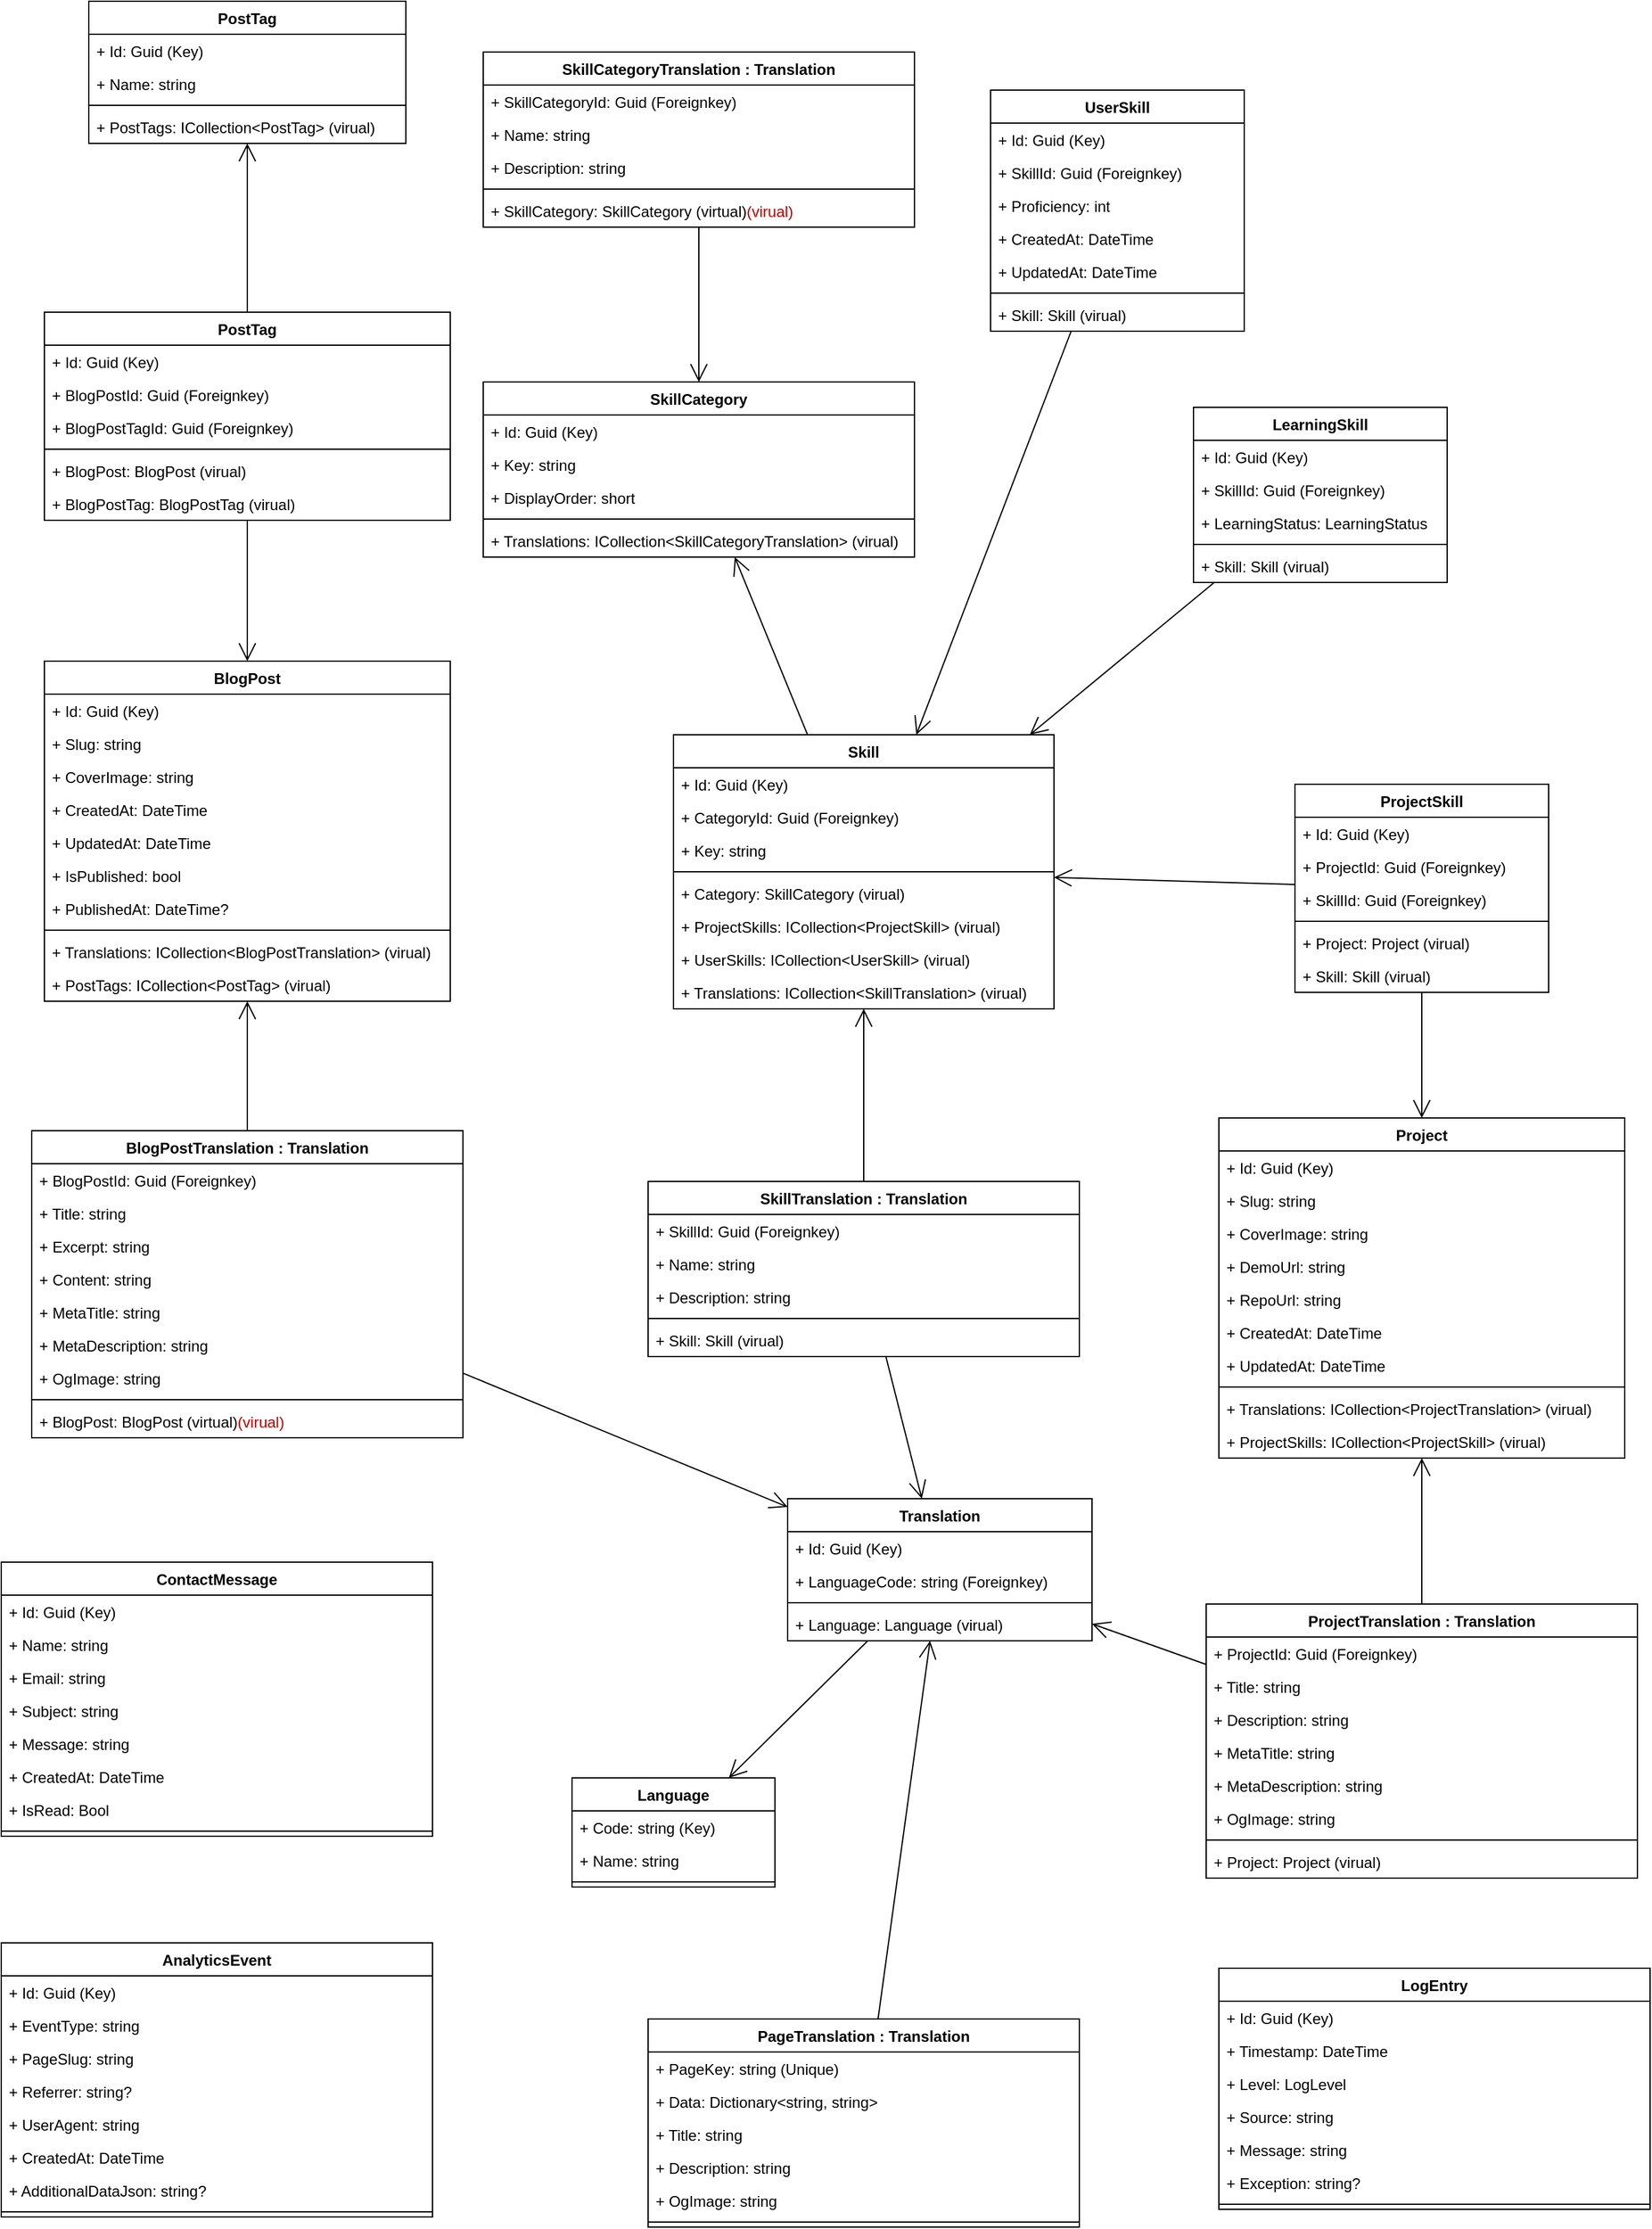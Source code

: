 <mxfile version="27.0.9">
  <diagram id="C5RBs43oDa-KdzZeNtuy" name="Page-1">
    <mxGraphModel dx="1301" dy="1987" grid="1" gridSize="10" guides="1" tooltips="1" connect="1" arrows="1" fold="1" page="1" pageScale="1" pageWidth="827" pageHeight="1169" math="0" shadow="0">
      <root>
        <mxCell id="WIyWlLk6GJQsqaUBKTNV-0" />
        <mxCell id="WIyWlLk6GJQsqaUBKTNV-1" parent="WIyWlLk6GJQsqaUBKTNV-0" />
        <mxCell id="ZLddSStVQuN6xj4QiFal-9" value="Language" style="swimlane;fontStyle=1;align=center;verticalAlign=top;childLayout=stackLayout;horizontal=1;startSize=26;horizontalStack=0;resizeParent=1;resizeParentMax=0;resizeLast=0;collapsible=1;marginBottom=0;whiteSpace=wrap;html=1;" parent="WIyWlLk6GJQsqaUBKTNV-1" vertex="1">
          <mxGeometry x="500" y="460" width="160" height="86" as="geometry" />
        </mxCell>
        <mxCell id="ZLddSStVQuN6xj4QiFal-10" value="+ Code: string&amp;nbsp;(Key)" style="text;strokeColor=none;fillColor=none;align=left;verticalAlign=top;spacingLeft=4;spacingRight=4;overflow=hidden;rotatable=0;points=[[0,0.5],[1,0.5]];portConstraint=eastwest;whiteSpace=wrap;html=1;" parent="ZLddSStVQuN6xj4QiFal-9" vertex="1">
          <mxGeometry y="26" width="160" height="26" as="geometry" />
        </mxCell>
        <mxCell id="ZLddSStVQuN6xj4QiFal-13" value="+ Name: string" style="text;strokeColor=none;fillColor=none;align=left;verticalAlign=top;spacingLeft=4;spacingRight=4;overflow=hidden;rotatable=0;points=[[0,0.5],[1,0.5]];portConstraint=eastwest;whiteSpace=wrap;html=1;" parent="ZLddSStVQuN6xj4QiFal-9" vertex="1">
          <mxGeometry y="52" width="160" height="26" as="geometry" />
        </mxCell>
        <mxCell id="ZLddSStVQuN6xj4QiFal-11" value="" style="line;strokeWidth=1;fillColor=none;align=left;verticalAlign=middle;spacingTop=-1;spacingLeft=3;spacingRight=3;rotatable=0;labelPosition=right;points=[];portConstraint=eastwest;strokeColor=inherit;" parent="ZLddSStVQuN6xj4QiFal-9" vertex="1">
          <mxGeometry y="78" width="160" height="8" as="geometry" />
        </mxCell>
        <mxCell id="ZLddSStVQuN6xj4QiFal-14" value="SkillCategory" style="swimlane;fontStyle=1;align=center;verticalAlign=top;childLayout=stackLayout;horizontal=1;startSize=26;horizontalStack=0;resizeParent=1;resizeParentMax=0;resizeLast=0;collapsible=1;marginBottom=0;whiteSpace=wrap;html=1;" parent="WIyWlLk6GJQsqaUBKTNV-1" vertex="1">
          <mxGeometry x="430" y="-640" width="340" height="138" as="geometry" />
        </mxCell>
        <mxCell id="ZLddSStVQuN6xj4QiFal-15" value="+ Id: Guid&amp;nbsp;(Key)" style="text;strokeColor=none;fillColor=none;align=left;verticalAlign=top;spacingLeft=4;spacingRight=4;overflow=hidden;rotatable=0;points=[[0,0.5],[1,0.5]];portConstraint=eastwest;whiteSpace=wrap;html=1;" parent="ZLddSStVQuN6xj4QiFal-14" vertex="1">
          <mxGeometry y="26" width="340" height="26" as="geometry" />
        </mxCell>
        <mxCell id="ZLddSStVQuN6xj4QiFal-16" value="+ Key: string" style="text;strokeColor=none;fillColor=none;align=left;verticalAlign=top;spacingLeft=4;spacingRight=4;overflow=hidden;rotatable=0;points=[[0,0.5],[1,0.5]];portConstraint=eastwest;whiteSpace=wrap;html=1;" parent="ZLddSStVQuN6xj4QiFal-14" vertex="1">
          <mxGeometry y="52" width="340" height="26" as="geometry" />
        </mxCell>
        <mxCell id="ZLddSStVQuN6xj4QiFal-19" value="+ DisplayOrder: short" style="text;strokeColor=none;fillColor=none;align=left;verticalAlign=top;spacingLeft=4;spacingRight=4;overflow=hidden;rotatable=0;points=[[0,0.5],[1,0.5]];portConstraint=eastwest;whiteSpace=wrap;html=1;" parent="ZLddSStVQuN6xj4QiFal-14" vertex="1">
          <mxGeometry y="78" width="340" height="26" as="geometry" />
        </mxCell>
        <mxCell id="ZLddSStVQuN6xj4QiFal-17" value="" style="line;strokeWidth=1;fillColor=none;align=left;verticalAlign=middle;spacingTop=-1;spacingLeft=3;spacingRight=3;rotatable=0;labelPosition=right;points=[];portConstraint=eastwest;strokeColor=inherit;" parent="ZLddSStVQuN6xj4QiFal-14" vertex="1">
          <mxGeometry y="104" width="340" height="8" as="geometry" />
        </mxCell>
        <mxCell id="ryz_aOKIVP3Z2IWnWspr-39" value="+ Translations: ICollection&amp;lt;SkillCategoryTranslation&amp;gt; (virual)" style="text;strokeColor=none;fillColor=none;align=left;verticalAlign=top;spacingLeft=4;spacingRight=4;overflow=hidden;rotatable=0;points=[[0,0.5],[1,0.5]];portConstraint=eastwest;whiteSpace=wrap;html=1;" vertex="1" parent="ZLddSStVQuN6xj4QiFal-14">
          <mxGeometry y="112" width="340" height="26" as="geometry" />
        </mxCell>
        <mxCell id="ZLddSStVQuN6xj4QiFal-20" value="Skill" style="swimlane;fontStyle=1;align=center;verticalAlign=top;childLayout=stackLayout;horizontal=1;startSize=26;horizontalStack=0;resizeParent=1;resizeParentMax=0;resizeLast=0;collapsible=1;marginBottom=0;whiteSpace=wrap;html=1;" parent="WIyWlLk6GJQsqaUBKTNV-1" vertex="1">
          <mxGeometry x="580" y="-362" width="300" height="216" as="geometry" />
        </mxCell>
        <mxCell id="ZLddSStVQuN6xj4QiFal-21" value="+ Id: Guid&amp;nbsp;(Key)" style="text;strokeColor=none;fillColor=none;align=left;verticalAlign=top;spacingLeft=4;spacingRight=4;overflow=hidden;rotatable=0;points=[[0,0.5],[1,0.5]];portConstraint=eastwest;whiteSpace=wrap;html=1;" parent="ZLddSStVQuN6xj4QiFal-20" vertex="1">
          <mxGeometry y="26" width="300" height="26" as="geometry" />
        </mxCell>
        <mxCell id="ZLddSStVQuN6xj4QiFal-22" value="+ CategoryId: Guid&amp;nbsp;(Foreignkey)" style="text;strokeColor=none;fillColor=none;align=left;verticalAlign=top;spacingLeft=4;spacingRight=4;overflow=hidden;rotatable=0;points=[[0,0.5],[1,0.5]];portConstraint=eastwest;whiteSpace=wrap;html=1;" parent="ZLddSStVQuN6xj4QiFal-20" vertex="1">
          <mxGeometry y="52" width="300" height="26" as="geometry" />
        </mxCell>
        <mxCell id="ZLddSStVQuN6xj4QiFal-33" value="+ Key: string" style="text;strokeColor=none;fillColor=none;align=left;verticalAlign=top;spacingLeft=4;spacingRight=4;overflow=hidden;rotatable=0;points=[[0,0.5],[1,0.5]];portConstraint=eastwest;whiteSpace=wrap;html=1;" parent="ZLddSStVQuN6xj4QiFal-20" vertex="1">
          <mxGeometry y="78" width="300" height="26" as="geometry" />
        </mxCell>
        <mxCell id="ZLddSStVQuN6xj4QiFal-25" value="" style="line;strokeWidth=1;fillColor=none;align=left;verticalAlign=middle;spacingTop=-1;spacingLeft=3;spacingRight=3;rotatable=0;labelPosition=right;points=[];portConstraint=eastwest;strokeColor=inherit;" parent="ZLddSStVQuN6xj4QiFal-20" vertex="1">
          <mxGeometry y="104" width="300" height="8" as="geometry" />
        </mxCell>
        <mxCell id="ZLddSStVQuN6xj4QiFal-32" value="+ Category: SkillCategory (virual)" style="text;strokeColor=none;fillColor=none;align=left;verticalAlign=top;spacingLeft=4;spacingRight=4;overflow=hidden;rotatable=0;points=[[0,0.5],[1,0.5]];portConstraint=eastwest;whiteSpace=wrap;html=1;" parent="ZLddSStVQuN6xj4QiFal-20" vertex="1">
          <mxGeometry y="112" width="300" height="26" as="geometry" />
        </mxCell>
        <mxCell id="ZLddSStVQuN6xj4QiFal-34" value="+ ProjectSkills: ICollection&amp;lt;ProjectSkill&amp;gt; (virual)" style="text;strokeColor=none;fillColor=none;align=left;verticalAlign=top;spacingLeft=4;spacingRight=4;overflow=hidden;rotatable=0;points=[[0,0.5],[1,0.5]];portConstraint=eastwest;whiteSpace=wrap;html=1;" parent="ZLddSStVQuN6xj4QiFal-20" vertex="1">
          <mxGeometry y="138" width="300" height="26" as="geometry" />
        </mxCell>
        <mxCell id="ZLddSStVQuN6xj4QiFal-35" value="+ UserSkills: ICollection&amp;lt;UserSkill&amp;gt; (virual)" style="text;strokeColor=none;fillColor=none;align=left;verticalAlign=top;spacingLeft=4;spacingRight=4;overflow=hidden;rotatable=0;points=[[0,0.5],[1,0.5]];portConstraint=eastwest;whiteSpace=wrap;html=1;" parent="ZLddSStVQuN6xj4QiFal-20" vertex="1">
          <mxGeometry y="164" width="300" height="26" as="geometry" />
        </mxCell>
        <mxCell id="ZLddSStVQuN6xj4QiFal-138" value="+ Translations: ICollection&amp;lt;&lt;span style=&quot;text-align: center;&quot;&gt;SkillTranslation&lt;/span&gt;&amp;gt; (virual)" style="text;strokeColor=none;fillColor=none;align=left;verticalAlign=top;spacingLeft=4;spacingRight=4;overflow=hidden;rotatable=0;points=[[0,0.5],[1,0.5]];portConstraint=eastwest;whiteSpace=wrap;html=1;" parent="ZLddSStVQuN6xj4QiFal-20" vertex="1">
          <mxGeometry y="190" width="300" height="26" as="geometry" />
        </mxCell>
        <mxCell id="ZLddSStVQuN6xj4QiFal-36" value="UserSkill" style="swimlane;fontStyle=1;align=center;verticalAlign=top;childLayout=stackLayout;horizontal=1;startSize=26;horizontalStack=0;resizeParent=1;resizeParentMax=0;resizeLast=0;collapsible=1;marginBottom=0;whiteSpace=wrap;html=1;" parent="WIyWlLk6GJQsqaUBKTNV-1" vertex="1">
          <mxGeometry x="830" y="-870" width="200" height="190" as="geometry" />
        </mxCell>
        <mxCell id="ZLddSStVQuN6xj4QiFal-37" value="+ Id: Guid&amp;nbsp;(Key)" style="text;strokeColor=none;fillColor=none;align=left;verticalAlign=top;spacingLeft=4;spacingRight=4;overflow=hidden;rotatable=0;points=[[0,0.5],[1,0.5]];portConstraint=eastwest;whiteSpace=wrap;html=1;" parent="ZLddSStVQuN6xj4QiFal-36" vertex="1">
          <mxGeometry y="26" width="200" height="26" as="geometry" />
        </mxCell>
        <mxCell id="ZLddSStVQuN6xj4QiFal-38" value="+ SkillId: Guid&amp;nbsp;(Foreignkey)" style="text;strokeColor=none;fillColor=none;align=left;verticalAlign=top;spacingLeft=4;spacingRight=4;overflow=hidden;rotatable=0;points=[[0,0.5],[1,0.5]];portConstraint=eastwest;whiteSpace=wrap;html=1;" parent="ZLddSStVQuN6xj4QiFal-36" vertex="1">
          <mxGeometry y="52" width="200" height="26" as="geometry" />
        </mxCell>
        <mxCell id="ZLddSStVQuN6xj4QiFal-41" value="+ Proficiency: int" style="text;strokeColor=none;fillColor=none;align=left;verticalAlign=top;spacingLeft=4;spacingRight=4;overflow=hidden;rotatable=0;points=[[0,0.5],[1,0.5]];portConstraint=eastwest;whiteSpace=wrap;html=1;" parent="ZLddSStVQuN6xj4QiFal-36" vertex="1">
          <mxGeometry y="78" width="200" height="26" as="geometry" />
        </mxCell>
        <mxCell id="ryz_aOKIVP3Z2IWnWspr-40" value="+ CreatedAt: DateTime" style="text;strokeColor=none;fillColor=none;align=left;verticalAlign=top;spacingLeft=4;spacingRight=4;overflow=hidden;rotatable=0;points=[[0,0.5],[1,0.5]];portConstraint=eastwest;whiteSpace=wrap;html=1;" vertex="1" parent="ZLddSStVQuN6xj4QiFal-36">
          <mxGeometry y="104" width="200" height="26" as="geometry" />
        </mxCell>
        <mxCell id="ryz_aOKIVP3Z2IWnWspr-41" value="+ UpdatedAt: DateTime" style="text;strokeColor=none;fillColor=none;align=left;verticalAlign=top;spacingLeft=4;spacingRight=4;overflow=hidden;rotatable=0;points=[[0,0.5],[1,0.5]];portConstraint=eastwest;whiteSpace=wrap;html=1;" vertex="1" parent="ZLddSStVQuN6xj4QiFal-36">
          <mxGeometry y="130" width="200" height="26" as="geometry" />
        </mxCell>
        <mxCell id="ZLddSStVQuN6xj4QiFal-42" value="" style="line;strokeWidth=1;fillColor=none;align=left;verticalAlign=middle;spacingTop=-1;spacingLeft=3;spacingRight=3;rotatable=0;labelPosition=right;points=[];portConstraint=eastwest;strokeColor=inherit;" parent="ZLddSStVQuN6xj4QiFal-36" vertex="1">
          <mxGeometry y="156" width="200" height="8" as="geometry" />
        </mxCell>
        <mxCell id="ZLddSStVQuN6xj4QiFal-43" value="+ Skill: Skill (virual)" style="text;strokeColor=none;fillColor=none;align=left;verticalAlign=top;spacingLeft=4;spacingRight=4;overflow=hidden;rotatable=0;points=[[0,0.5],[1,0.5]];portConstraint=eastwest;whiteSpace=wrap;html=1;" parent="ZLddSStVQuN6xj4QiFal-36" vertex="1">
          <mxGeometry y="164" width="200" height="26" as="geometry" />
        </mxCell>
        <mxCell id="ZLddSStVQuN6xj4QiFal-70" value="Project" style="swimlane;fontStyle=1;align=center;verticalAlign=top;childLayout=stackLayout;horizontal=1;startSize=26;horizontalStack=0;resizeParent=1;resizeParentMax=0;resizeLast=0;collapsible=1;marginBottom=0;whiteSpace=wrap;html=1;" parent="WIyWlLk6GJQsqaUBKTNV-1" vertex="1">
          <mxGeometry x="1010" y="-60" width="320" height="268" as="geometry" />
        </mxCell>
        <mxCell id="ZLddSStVQuN6xj4QiFal-71" value="+ Id: Guid&amp;nbsp;(Key)" style="text;strokeColor=none;fillColor=none;align=left;verticalAlign=top;spacingLeft=4;spacingRight=4;overflow=hidden;rotatable=0;points=[[0,0.5],[1,0.5]];portConstraint=eastwest;whiteSpace=wrap;html=1;" parent="ZLddSStVQuN6xj4QiFal-70" vertex="1">
          <mxGeometry y="26" width="320" height="26" as="geometry" />
        </mxCell>
        <mxCell id="ZLddSStVQuN6xj4QiFal-73" value="+ Slug: string" style="text;strokeColor=none;fillColor=none;align=left;verticalAlign=top;spacingLeft=4;spacingRight=4;overflow=hidden;rotatable=0;points=[[0,0.5],[1,0.5]];portConstraint=eastwest;whiteSpace=wrap;html=1;" parent="ZLddSStVQuN6xj4QiFal-70" vertex="1">
          <mxGeometry y="52" width="320" height="26" as="geometry" />
        </mxCell>
        <mxCell id="ZLddSStVQuN6xj4QiFal-74" value="+ CoverImage: string" style="text;strokeColor=none;fillColor=none;align=left;verticalAlign=top;spacingLeft=4;spacingRight=4;overflow=hidden;rotatable=0;points=[[0,0.5],[1,0.5]];portConstraint=eastwest;whiteSpace=wrap;html=1;" parent="ZLddSStVQuN6xj4QiFal-70" vertex="1">
          <mxGeometry y="78" width="320" height="26" as="geometry" />
        </mxCell>
        <mxCell id="ZLddSStVQuN6xj4QiFal-81" value="+ DemoUrl: string" style="text;strokeColor=none;fillColor=none;align=left;verticalAlign=top;spacingLeft=4;spacingRight=4;overflow=hidden;rotatable=0;points=[[0,0.5],[1,0.5]];portConstraint=eastwest;whiteSpace=wrap;html=1;" parent="ZLddSStVQuN6xj4QiFal-70" vertex="1">
          <mxGeometry y="104" width="320" height="26" as="geometry" />
        </mxCell>
        <mxCell id="ZLddSStVQuN6xj4QiFal-75" value="+ RepoUrl: string" style="text;strokeColor=none;fillColor=none;align=left;verticalAlign=top;spacingLeft=4;spacingRight=4;overflow=hidden;rotatable=0;points=[[0,0.5],[1,0.5]];portConstraint=eastwest;whiteSpace=wrap;html=1;" parent="ZLddSStVQuN6xj4QiFal-70" vertex="1">
          <mxGeometry y="130" width="320" height="26" as="geometry" />
        </mxCell>
        <mxCell id="ZLddSStVQuN6xj4QiFal-82" value="+ CreatedAt: DateTime" style="text;strokeColor=none;fillColor=none;align=left;verticalAlign=top;spacingLeft=4;spacingRight=4;overflow=hidden;rotatable=0;points=[[0,0.5],[1,0.5]];portConstraint=eastwest;whiteSpace=wrap;html=1;" parent="ZLddSStVQuN6xj4QiFal-70" vertex="1">
          <mxGeometry y="156" width="320" height="26" as="geometry" />
        </mxCell>
        <mxCell id="ZLddSStVQuN6xj4QiFal-83" value="+ UpdatedAt: DateTime" style="text;strokeColor=none;fillColor=none;align=left;verticalAlign=top;spacingLeft=4;spacingRight=4;overflow=hidden;rotatable=0;points=[[0,0.5],[1,0.5]];portConstraint=eastwest;whiteSpace=wrap;html=1;" parent="ZLddSStVQuN6xj4QiFal-70" vertex="1">
          <mxGeometry y="182" width="320" height="26" as="geometry" />
        </mxCell>
        <mxCell id="ZLddSStVQuN6xj4QiFal-76" value="" style="line;strokeWidth=1;fillColor=none;align=left;verticalAlign=middle;spacingTop=-1;spacingLeft=3;spacingRight=3;rotatable=0;labelPosition=right;points=[];portConstraint=eastwest;strokeColor=inherit;" parent="ZLddSStVQuN6xj4QiFal-70" vertex="1">
          <mxGeometry y="208" width="320" height="8" as="geometry" />
        </mxCell>
        <mxCell id="ZLddSStVQuN6xj4QiFal-78" value="+ Translations: ICollection&amp;lt;ProjectTranslation&amp;gt; (virual)" style="text;strokeColor=none;fillColor=none;align=left;verticalAlign=top;spacingLeft=4;spacingRight=4;overflow=hidden;rotatable=0;points=[[0,0.5],[1,0.5]];portConstraint=eastwest;whiteSpace=wrap;html=1;" parent="ZLddSStVQuN6xj4QiFal-70" vertex="1">
          <mxGeometry y="216" width="320" height="26" as="geometry" />
        </mxCell>
        <mxCell id="ZLddSStVQuN6xj4QiFal-79" value="+ ProjectSkills: ICollection&amp;lt;ProjectSkill&amp;gt; (virual)" style="text;strokeColor=none;fillColor=none;align=left;verticalAlign=top;spacingLeft=4;spacingRight=4;overflow=hidden;rotatable=0;points=[[0,0.5],[1,0.5]];portConstraint=eastwest;whiteSpace=wrap;html=1;" parent="ZLddSStVQuN6xj4QiFal-70" vertex="1">
          <mxGeometry y="242" width="320" height="26" as="geometry" />
        </mxCell>
        <mxCell id="ZLddSStVQuN6xj4QiFal-84" value="" style="endArrow=open;endFill=1;endSize=12;html=1;rounded=0;" parent="WIyWlLk6GJQsqaUBKTNV-1" source="ZLddSStVQuN6xj4QiFal-20" target="ZLddSStVQuN6xj4QiFal-14" edge="1">
          <mxGeometry width="160" relative="1" as="geometry">
            <mxPoint x="780" y="100" as="sourcePoint" />
            <mxPoint x="780" y="12" as="targetPoint" />
          </mxGeometry>
        </mxCell>
        <mxCell id="ZLddSStVQuN6xj4QiFal-85" value="ProjectTranslation&amp;nbsp;: Translation" style="swimlane;fontStyle=1;align=center;verticalAlign=top;childLayout=stackLayout;horizontal=1;startSize=26;horizontalStack=0;resizeParent=1;resizeParentMax=0;resizeLast=0;collapsible=1;marginBottom=0;whiteSpace=wrap;html=1;" parent="WIyWlLk6GJQsqaUBKTNV-1" vertex="1">
          <mxGeometry x="1000" y="323" width="340" height="216" as="geometry" />
        </mxCell>
        <mxCell id="ZLddSStVQuN6xj4QiFal-87" value="+ ProjectId: Guid&amp;nbsp;(Foreignkey)" style="text;strokeColor=none;fillColor=none;align=left;verticalAlign=top;spacingLeft=4;spacingRight=4;overflow=hidden;rotatable=0;points=[[0,0.5],[1,0.5]];portConstraint=eastwest;whiteSpace=wrap;html=1;" parent="ZLddSStVQuN6xj4QiFal-85" vertex="1">
          <mxGeometry y="26" width="340" height="26" as="geometry" />
        </mxCell>
        <mxCell id="ZLddSStVQuN6xj4QiFal-89" value="+ Title: string" style="text;strokeColor=none;fillColor=none;align=left;verticalAlign=top;spacingLeft=4;spacingRight=4;overflow=hidden;rotatable=0;points=[[0,0.5],[1,0.5]];portConstraint=eastwest;whiteSpace=wrap;html=1;" parent="ZLddSStVQuN6xj4QiFal-85" vertex="1">
          <mxGeometry y="52" width="340" height="26" as="geometry" />
        </mxCell>
        <mxCell id="ZLddSStVQuN6xj4QiFal-90" value="+ Description: string" style="text;strokeColor=none;fillColor=none;align=left;verticalAlign=top;spacingLeft=4;spacingRight=4;overflow=hidden;rotatable=0;points=[[0,0.5],[1,0.5]];portConstraint=eastwest;whiteSpace=wrap;html=1;" parent="ZLddSStVQuN6xj4QiFal-85" vertex="1">
          <mxGeometry y="78" width="340" height="26" as="geometry" />
        </mxCell>
        <mxCell id="ZLddSStVQuN6xj4QiFal-98" value="+ MetaTitle: string" style="text;strokeColor=none;fillColor=none;align=left;verticalAlign=top;spacingLeft=4;spacingRight=4;overflow=hidden;rotatable=0;points=[[0,0.5],[1,0.5]];portConstraint=eastwest;whiteSpace=wrap;html=1;" parent="ZLddSStVQuN6xj4QiFal-85" vertex="1">
          <mxGeometry y="104" width="340" height="26" as="geometry" />
        </mxCell>
        <mxCell id="ZLddSStVQuN6xj4QiFal-99" value="+ MetaDescription: string" style="text;strokeColor=none;fillColor=none;align=left;verticalAlign=top;spacingLeft=4;spacingRight=4;overflow=hidden;rotatable=0;points=[[0,0.5],[1,0.5]];portConstraint=eastwest;whiteSpace=wrap;html=1;" parent="ZLddSStVQuN6xj4QiFal-85" vertex="1">
          <mxGeometry y="130" width="340" height="26" as="geometry" />
        </mxCell>
        <mxCell id="ZLddSStVQuN6xj4QiFal-100" value="+ OgImage: string" style="text;strokeColor=none;fillColor=none;align=left;verticalAlign=top;spacingLeft=4;spacingRight=4;overflow=hidden;rotatable=0;points=[[0,0.5],[1,0.5]];portConstraint=eastwest;whiteSpace=wrap;html=1;" parent="ZLddSStVQuN6xj4QiFal-85" vertex="1">
          <mxGeometry y="156" width="340" height="26" as="geometry" />
        </mxCell>
        <mxCell id="ZLddSStVQuN6xj4QiFal-91" value="" style="line;strokeWidth=1;fillColor=none;align=left;verticalAlign=middle;spacingTop=-1;spacingLeft=3;spacingRight=3;rotatable=0;labelPosition=right;points=[];portConstraint=eastwest;strokeColor=inherit;" parent="ZLddSStVQuN6xj4QiFal-85" vertex="1">
          <mxGeometry y="182" width="340" height="8" as="geometry" />
        </mxCell>
        <mxCell id="ZLddSStVQuN6xj4QiFal-92" value="+ Project: Project (virual)" style="text;strokeColor=none;fillColor=none;align=left;verticalAlign=top;spacingLeft=4;spacingRight=4;overflow=hidden;rotatable=0;points=[[0,0.5],[1,0.5]];portConstraint=eastwest;whiteSpace=wrap;html=1;" parent="ZLddSStVQuN6xj4QiFal-85" vertex="1">
          <mxGeometry y="190" width="340" height="26" as="geometry" />
        </mxCell>
        <mxCell id="ZLddSStVQuN6xj4QiFal-95" value="" style="endArrow=open;endFill=1;endSize=12;html=1;rounded=0;" parent="WIyWlLk6GJQsqaUBKTNV-1" source="ZLddSStVQuN6xj4QiFal-85" target="ZLddSStVQuN6xj4QiFal-70" edge="1">
          <mxGeometry width="160" relative="1" as="geometry">
            <mxPoint x="650" y="251" as="sourcePoint" />
            <mxPoint x="530" y="251" as="targetPoint" />
          </mxGeometry>
        </mxCell>
        <mxCell id="ZLddSStVQuN6xj4QiFal-96" value="" style="endArrow=open;endFill=1;endSize=12;html=1;rounded=0;" parent="WIyWlLk6GJQsqaUBKTNV-1" source="ZLddSStVQuN6xj4QiFal-36" target="ZLddSStVQuN6xj4QiFal-20" edge="1">
          <mxGeometry width="160" relative="1" as="geometry">
            <mxPoint x="1170" y="311" as="sourcePoint" />
            <mxPoint x="1170" y="239" as="targetPoint" />
          </mxGeometry>
        </mxCell>
        <mxCell id="ZLddSStVQuN6xj4QiFal-97" value="" style="endArrow=open;endFill=1;endSize=12;html=1;rounded=0;" parent="WIyWlLk6GJQsqaUBKTNV-1" source="ZLddSStVQuN6xj4QiFal-85" target="ZEtwIOAnkYsuAB_elN9W-3" edge="1">
          <mxGeometry width="160" relative="1" as="geometry">
            <mxPoint x="430" y="480" as="sourcePoint" />
            <mxPoint x="820" y="470" as="targetPoint" />
          </mxGeometry>
        </mxCell>
        <mxCell id="ZLddSStVQuN6xj4QiFal-101" value="ProjectSkill" style="swimlane;fontStyle=1;align=center;verticalAlign=top;childLayout=stackLayout;horizontal=1;startSize=26;horizontalStack=0;resizeParent=1;resizeParentMax=0;resizeLast=0;collapsible=1;marginBottom=0;whiteSpace=wrap;html=1;" parent="WIyWlLk6GJQsqaUBKTNV-1" vertex="1">
          <mxGeometry x="1070" y="-323" width="200" height="164" as="geometry" />
        </mxCell>
        <mxCell id="ZLddSStVQuN6xj4QiFal-102" value="+ Id: Guid&amp;nbsp;(Key)" style="text;strokeColor=none;fillColor=none;align=left;verticalAlign=top;spacingLeft=4;spacingRight=4;overflow=hidden;rotatable=0;points=[[0,0.5],[1,0.5]];portConstraint=eastwest;whiteSpace=wrap;html=1;" parent="ZLddSStVQuN6xj4QiFal-101" vertex="1">
          <mxGeometry y="26" width="200" height="26" as="geometry" />
        </mxCell>
        <mxCell id="ZLddSStVQuN6xj4QiFal-103" value="+ ProjectId: Guid&amp;nbsp;(Foreignkey)" style="text;strokeColor=none;fillColor=none;align=left;verticalAlign=top;spacingLeft=4;spacingRight=4;overflow=hidden;rotatable=0;points=[[0,0.5],[1,0.5]];portConstraint=eastwest;whiteSpace=wrap;html=1;" parent="ZLddSStVQuN6xj4QiFal-101" vertex="1">
          <mxGeometry y="52" width="200" height="26" as="geometry" />
        </mxCell>
        <mxCell id="ZLddSStVQuN6xj4QiFal-111" value="+ SkillId: Guid&amp;nbsp;(Foreignkey)" style="text;strokeColor=none;fillColor=none;align=left;verticalAlign=top;spacingLeft=4;spacingRight=4;overflow=hidden;rotatable=0;points=[[0,0.5],[1,0.5]];portConstraint=eastwest;whiteSpace=wrap;html=1;" parent="ZLddSStVQuN6xj4QiFal-101" vertex="1">
          <mxGeometry y="78" width="200" height="26" as="geometry" />
        </mxCell>
        <mxCell id="ZLddSStVQuN6xj4QiFal-107" value="" style="line;strokeWidth=1;fillColor=none;align=left;verticalAlign=middle;spacingTop=-1;spacingLeft=3;spacingRight=3;rotatable=0;labelPosition=right;points=[];portConstraint=eastwest;strokeColor=inherit;" parent="ZLddSStVQuN6xj4QiFal-101" vertex="1">
          <mxGeometry y="104" width="200" height="8" as="geometry" />
        </mxCell>
        <mxCell id="ZLddSStVQuN6xj4QiFal-112" value="+ Project: Project (virual)" style="text;strokeColor=none;fillColor=none;align=left;verticalAlign=top;spacingLeft=4;spacingRight=4;overflow=hidden;rotatable=0;points=[[0,0.5],[1,0.5]];portConstraint=eastwest;whiteSpace=wrap;html=1;" parent="ZLddSStVQuN6xj4QiFal-101" vertex="1">
          <mxGeometry y="112" width="200" height="26" as="geometry" />
        </mxCell>
        <mxCell id="ZLddSStVQuN6xj4QiFal-108" value="+ Skill: Skill (virual)" style="text;strokeColor=none;fillColor=none;align=left;verticalAlign=top;spacingLeft=4;spacingRight=4;overflow=hidden;rotatable=0;points=[[0,0.5],[1,0.5]];portConstraint=eastwest;whiteSpace=wrap;html=1;" parent="ZLddSStVQuN6xj4QiFal-101" vertex="1">
          <mxGeometry y="138" width="200" height="26" as="geometry" />
        </mxCell>
        <mxCell id="ZLddSStVQuN6xj4QiFal-110" value="" style="endArrow=open;endFill=1;endSize=12;html=1;rounded=0;" parent="WIyWlLk6GJQsqaUBKTNV-1" source="ZLddSStVQuN6xj4QiFal-101" target="ZLddSStVQuN6xj4QiFal-20" edge="1">
          <mxGeometry width="160" relative="1" as="geometry">
            <mxPoint x="750" y="131" as="sourcePoint" />
            <mxPoint x="750" y="3" as="targetPoint" />
          </mxGeometry>
        </mxCell>
        <mxCell id="ZLddSStVQuN6xj4QiFal-113" value="" style="endArrow=open;endFill=1;endSize=12;html=1;rounded=0;" parent="WIyWlLk6GJQsqaUBKTNV-1" source="ZLddSStVQuN6xj4QiFal-101" target="ZLddSStVQuN6xj4QiFal-70" edge="1">
          <mxGeometry width="160" relative="1" as="geometry">
            <mxPoint x="1070" y="-279" as="sourcePoint" />
            <mxPoint x="820" y="-279" as="targetPoint" />
          </mxGeometry>
        </mxCell>
        <mxCell id="ZLddSStVQuN6xj4QiFal-114" value="SkillTranslation : Translation" style="swimlane;fontStyle=1;align=center;verticalAlign=top;childLayout=stackLayout;horizontal=1;startSize=26;horizontalStack=0;resizeParent=1;resizeParentMax=0;resizeLast=0;collapsible=1;marginBottom=0;whiteSpace=wrap;html=1;" parent="WIyWlLk6GJQsqaUBKTNV-1" vertex="1">
          <mxGeometry x="560" y="-10" width="340" height="138" as="geometry" />
        </mxCell>
        <mxCell id="ZLddSStVQuN6xj4QiFal-116" value="+&amp;nbsp;&lt;span style=&quot;text-align: center;&quot;&gt;Skill&lt;/span&gt;Id: Guid&amp;nbsp;(Foreignkey)" style="text;strokeColor=none;fillColor=none;align=left;verticalAlign=top;spacingLeft=4;spacingRight=4;overflow=hidden;rotatable=0;points=[[0,0.5],[1,0.5]];portConstraint=eastwest;whiteSpace=wrap;html=1;" parent="ZLddSStVQuN6xj4QiFal-114" vertex="1">
          <mxGeometry y="26" width="340" height="26" as="geometry" />
        </mxCell>
        <mxCell id="ryz_aOKIVP3Z2IWnWspr-42" value="+ Name: string" style="text;strokeColor=none;fillColor=none;align=left;verticalAlign=top;spacingLeft=4;spacingRight=4;overflow=hidden;rotatable=0;points=[[0,0.5],[1,0.5]];portConstraint=eastwest;whiteSpace=wrap;html=1;" vertex="1" parent="ZLddSStVQuN6xj4QiFal-114">
          <mxGeometry y="52" width="340" height="26" as="geometry" />
        </mxCell>
        <mxCell id="ZLddSStVQuN6xj4QiFal-119" value="+ Description: string" style="text;strokeColor=none;fillColor=none;align=left;verticalAlign=top;spacingLeft=4;spacingRight=4;overflow=hidden;rotatable=0;points=[[0,0.5],[1,0.5]];portConstraint=eastwest;whiteSpace=wrap;html=1;" parent="ZLddSStVQuN6xj4QiFal-114" vertex="1">
          <mxGeometry y="78" width="340" height="26" as="geometry" />
        </mxCell>
        <mxCell id="ZLddSStVQuN6xj4QiFal-120" value="" style="line;strokeWidth=1;fillColor=none;align=left;verticalAlign=middle;spacingTop=-1;spacingLeft=3;spacingRight=3;rotatable=0;labelPosition=right;points=[];portConstraint=eastwest;strokeColor=inherit;" parent="ZLddSStVQuN6xj4QiFal-114" vertex="1">
          <mxGeometry y="104" width="340" height="8" as="geometry" />
        </mxCell>
        <mxCell id="ZLddSStVQuN6xj4QiFal-121" value="+&amp;nbsp;&lt;span style=&quot;text-align: center;&quot;&gt;Skill&lt;/span&gt;:&amp;nbsp;&lt;span style=&quot;text-align: center;&quot;&gt;Skill&lt;/span&gt;&amp;nbsp;(virual)" style="text;strokeColor=none;fillColor=none;align=left;verticalAlign=top;spacingLeft=4;spacingRight=4;overflow=hidden;rotatable=0;points=[[0,0.5],[1,0.5]];portConstraint=eastwest;whiteSpace=wrap;html=1;" parent="ZLddSStVQuN6xj4QiFal-114" vertex="1">
          <mxGeometry y="112" width="340" height="26" as="geometry" />
        </mxCell>
        <mxCell id="ZLddSStVQuN6xj4QiFal-123" value="" style="endArrow=open;endFill=1;endSize=12;html=1;rounded=0;" parent="WIyWlLk6GJQsqaUBKTNV-1" source="ZLddSStVQuN6xj4QiFal-114" target="ZEtwIOAnkYsuAB_elN9W-3" edge="1">
          <mxGeometry width="160" relative="1" as="geometry">
            <mxPoint x="540" y="-279" as="sourcePoint" />
            <mxPoint x="420" y="-279" as="targetPoint" />
          </mxGeometry>
        </mxCell>
        <mxCell id="ZLddSStVQuN6xj4QiFal-124" value="" style="endArrow=open;endFill=1;endSize=12;html=1;rounded=0;" parent="WIyWlLk6GJQsqaUBKTNV-1" source="ZLddSStVQuN6xj4QiFal-114" target="ZLddSStVQuN6xj4QiFal-20" edge="1">
          <mxGeometry width="160" relative="1" as="geometry">
            <mxPoint x="740" y="280" as="sourcePoint" />
            <mxPoint x="740" y="437" as="targetPoint" />
          </mxGeometry>
        </mxCell>
        <mxCell id="ZLddSStVQuN6xj4QiFal-127" value="BlogPost" style="swimlane;fontStyle=1;align=center;verticalAlign=top;childLayout=stackLayout;horizontal=1;startSize=26;horizontalStack=0;resizeParent=1;resizeParentMax=0;resizeLast=0;collapsible=1;marginBottom=0;whiteSpace=wrap;html=1;" parent="WIyWlLk6GJQsqaUBKTNV-1" vertex="1">
          <mxGeometry x="84" y="-420" width="320" height="268" as="geometry" />
        </mxCell>
        <mxCell id="ZLddSStVQuN6xj4QiFal-128" value="+ Id: Guid&amp;nbsp;(Key)" style="text;strokeColor=none;fillColor=none;align=left;verticalAlign=top;spacingLeft=4;spacingRight=4;overflow=hidden;rotatable=0;points=[[0,0.5],[1,0.5]];portConstraint=eastwest;whiteSpace=wrap;html=1;" parent="ZLddSStVQuN6xj4QiFal-127" vertex="1">
          <mxGeometry y="26" width="320" height="26" as="geometry" />
        </mxCell>
        <mxCell id="ZLddSStVQuN6xj4QiFal-129" value="+ Slug: string" style="text;strokeColor=none;fillColor=none;align=left;verticalAlign=top;spacingLeft=4;spacingRight=4;overflow=hidden;rotatable=0;points=[[0,0.5],[1,0.5]];portConstraint=eastwest;whiteSpace=wrap;html=1;" parent="ZLddSStVQuN6xj4QiFal-127" vertex="1">
          <mxGeometry y="52" width="320" height="26" as="geometry" />
        </mxCell>
        <mxCell id="ZLddSStVQuN6xj4QiFal-130" value="+ CoverImage: string" style="text;strokeColor=none;fillColor=none;align=left;verticalAlign=top;spacingLeft=4;spacingRight=4;overflow=hidden;rotatable=0;points=[[0,0.5],[1,0.5]];portConstraint=eastwest;whiteSpace=wrap;html=1;" parent="ZLddSStVQuN6xj4QiFal-127" vertex="1">
          <mxGeometry y="78" width="320" height="26" as="geometry" />
        </mxCell>
        <mxCell id="ZLddSStVQuN6xj4QiFal-133" value="+ CreatedAt: DateTime" style="text;strokeColor=none;fillColor=none;align=left;verticalAlign=top;spacingLeft=4;spacingRight=4;overflow=hidden;rotatable=0;points=[[0,0.5],[1,0.5]];portConstraint=eastwest;whiteSpace=wrap;html=1;" parent="ZLddSStVQuN6xj4QiFal-127" vertex="1">
          <mxGeometry y="104" width="320" height="26" as="geometry" />
        </mxCell>
        <mxCell id="ZLddSStVQuN6xj4QiFal-134" value="+ UpdatedAt: DateTime" style="text;strokeColor=none;fillColor=none;align=left;verticalAlign=top;spacingLeft=4;spacingRight=4;overflow=hidden;rotatable=0;points=[[0,0.5],[1,0.5]];portConstraint=eastwest;whiteSpace=wrap;html=1;" parent="ZLddSStVQuN6xj4QiFal-127" vertex="1">
          <mxGeometry y="130" width="320" height="26" as="geometry" />
        </mxCell>
        <mxCell id="ryz_aOKIVP3Z2IWnWspr-0" value="+ IsPublished: bool" style="text;strokeColor=none;fillColor=none;align=left;verticalAlign=top;spacingLeft=4;spacingRight=4;overflow=hidden;rotatable=0;points=[[0,0.5],[1,0.5]];portConstraint=eastwest;whiteSpace=wrap;html=1;" vertex="1" parent="ZLddSStVQuN6xj4QiFal-127">
          <mxGeometry y="156" width="320" height="26" as="geometry" />
        </mxCell>
        <mxCell id="ryz_aOKIVP3Z2IWnWspr-1" value="+ PublishedAt: DateTime?" style="text;strokeColor=none;fillColor=none;align=left;verticalAlign=top;spacingLeft=4;spacingRight=4;overflow=hidden;rotatable=0;points=[[0,0.5],[1,0.5]];portConstraint=eastwest;whiteSpace=wrap;html=1;" vertex="1" parent="ZLddSStVQuN6xj4QiFal-127">
          <mxGeometry y="182" width="320" height="26" as="geometry" />
        </mxCell>
        <mxCell id="ZLddSStVQuN6xj4QiFal-135" value="" style="line;strokeWidth=1;fillColor=none;align=left;verticalAlign=middle;spacingTop=-1;spacingLeft=3;spacingRight=3;rotatable=0;labelPosition=right;points=[];portConstraint=eastwest;strokeColor=inherit;" parent="ZLddSStVQuN6xj4QiFal-127" vertex="1">
          <mxGeometry y="208" width="320" height="8" as="geometry" />
        </mxCell>
        <mxCell id="ZLddSStVQuN6xj4QiFal-136" value="+ Translations: ICollection&amp;lt;BlogPostTranslation&amp;gt; (virual)" style="text;strokeColor=none;fillColor=none;align=left;verticalAlign=top;spacingLeft=4;spacingRight=4;overflow=hidden;rotatable=0;points=[[0,0.5],[1,0.5]];portConstraint=eastwest;whiteSpace=wrap;html=1;" parent="ZLddSStVQuN6xj4QiFal-127" vertex="1">
          <mxGeometry y="216" width="320" height="26" as="geometry" />
        </mxCell>
        <mxCell id="ryz_aOKIVP3Z2IWnWspr-24" value="+ PostTags: ICollection&amp;lt;PostTag&amp;gt; (virual)" style="text;strokeColor=none;fillColor=none;align=left;verticalAlign=top;spacingLeft=4;spacingRight=4;overflow=hidden;rotatable=0;points=[[0,0.5],[1,0.5]];portConstraint=eastwest;whiteSpace=wrap;html=1;" vertex="1" parent="ZLddSStVQuN6xj4QiFal-127">
          <mxGeometry y="242" width="320" height="26" as="geometry" />
        </mxCell>
        <mxCell id="ZLddSStVQuN6xj4QiFal-139" value="BlogPostTranslation&amp;nbsp;: Translation" style="swimlane;fontStyle=1;align=center;verticalAlign=top;childLayout=stackLayout;horizontal=1;startSize=26;horizontalStack=0;resizeParent=1;resizeParentMax=0;resizeLast=0;collapsible=1;marginBottom=0;whiteSpace=wrap;html=1;" parent="WIyWlLk6GJQsqaUBKTNV-1" vertex="1">
          <mxGeometry x="74" y="-50" width="340" height="242" as="geometry" />
        </mxCell>
        <mxCell id="ZLddSStVQuN6xj4QiFal-141" value="&lt;div style=&quot;text-align: center;&quot;&gt;&lt;span style=&quot;background-color: transparent; color: light-dark(rgb(0, 0, 0), rgb(255, 255, 255));&quot;&gt;+ &lt;/span&gt;&lt;span style=&quot;background-color: transparent;&quot;&gt;BlogPostId&lt;/span&gt;&lt;span style=&quot;background-color: transparent; color: light-dark(rgb(0, 0, 0), rgb(255, 255, 255));&quot;&gt;: Guid&amp;nbsp;(Foreignkey)&lt;/span&gt;&lt;/div&gt;" style="text;strokeColor=none;fillColor=none;align=left;verticalAlign=top;spacingLeft=4;spacingRight=4;overflow=hidden;rotatable=0;points=[[0,0.5],[1,0.5]];portConstraint=eastwest;whiteSpace=wrap;html=1;" parent="ZLddSStVQuN6xj4QiFal-139" vertex="1">
          <mxGeometry y="26" width="340" height="26" as="geometry" />
        </mxCell>
        <mxCell id="ZLddSStVQuN6xj4QiFal-143" value="+ Title: string" style="text;strokeColor=none;fillColor=none;align=left;verticalAlign=top;spacingLeft=4;spacingRight=4;overflow=hidden;rotatable=0;points=[[0,0.5],[1,0.5]];portConstraint=eastwest;whiteSpace=wrap;html=1;" parent="ZLddSStVQuN6xj4QiFal-139" vertex="1">
          <mxGeometry y="52" width="340" height="26" as="geometry" />
        </mxCell>
        <mxCell id="ZLddSStVQuN6xj4QiFal-147" value="+ Excerpt: string" style="text;strokeColor=none;fillColor=none;align=left;verticalAlign=top;spacingLeft=4;spacingRight=4;overflow=hidden;rotatable=0;points=[[0,0.5],[1,0.5]];portConstraint=eastwest;whiteSpace=wrap;html=1;" parent="ZLddSStVQuN6xj4QiFal-139" vertex="1">
          <mxGeometry y="78" width="340" height="26" as="geometry" />
        </mxCell>
        <mxCell id="ZLddSStVQuN6xj4QiFal-150" value="+ Content: string" style="text;strokeColor=none;fillColor=none;align=left;verticalAlign=top;spacingLeft=4;spacingRight=4;overflow=hidden;rotatable=0;points=[[0,0.5],[1,0.5]];portConstraint=eastwest;whiteSpace=wrap;html=1;" parent="ZLddSStVQuN6xj4QiFal-139" vertex="1">
          <mxGeometry y="104" width="340" height="26" as="geometry" />
        </mxCell>
        <mxCell id="ZLddSStVQuN6xj4QiFal-148" value="+ MetaTitle: string" style="text;strokeColor=none;fillColor=none;align=left;verticalAlign=top;spacingLeft=4;spacingRight=4;overflow=hidden;rotatable=0;points=[[0,0.5],[1,0.5]];portConstraint=eastwest;whiteSpace=wrap;html=1;" parent="ZLddSStVQuN6xj4QiFal-139" vertex="1">
          <mxGeometry y="130" width="340" height="26" as="geometry" />
        </mxCell>
        <mxCell id="ZLddSStVQuN6xj4QiFal-151" value="+ MetaDescription: string" style="text;strokeColor=none;fillColor=none;align=left;verticalAlign=top;spacingLeft=4;spacingRight=4;overflow=hidden;rotatable=0;points=[[0,0.5],[1,0.5]];portConstraint=eastwest;whiteSpace=wrap;html=1;" parent="ZLddSStVQuN6xj4QiFal-139" vertex="1">
          <mxGeometry y="156" width="340" height="26" as="geometry" />
        </mxCell>
        <mxCell id="ZLddSStVQuN6xj4QiFal-149" value="+ OgImage: string" style="text;strokeColor=none;fillColor=none;align=left;verticalAlign=top;spacingLeft=4;spacingRight=4;overflow=hidden;rotatable=0;points=[[0,0.5],[1,0.5]];portConstraint=eastwest;whiteSpace=wrap;html=1;" parent="ZLddSStVQuN6xj4QiFal-139" vertex="1">
          <mxGeometry y="182" width="340" height="26" as="geometry" />
        </mxCell>
        <mxCell id="ZLddSStVQuN6xj4QiFal-144" value="" style="line;strokeWidth=1;fillColor=none;align=left;verticalAlign=middle;spacingTop=-1;spacingLeft=3;spacingRight=3;rotatable=0;labelPosition=right;points=[];portConstraint=eastwest;strokeColor=inherit;" parent="ZLddSStVQuN6xj4QiFal-139" vertex="1">
          <mxGeometry y="208" width="340" height="8" as="geometry" />
        </mxCell>
        <mxCell id="ZLddSStVQuN6xj4QiFal-145" value="&lt;div style=&quot;text-align: center;&quot;&gt;&lt;span style=&quot;background-color: transparent; color: light-dark(rgb(0, 0, 0), rgb(255, 255, 255));&quot;&gt;+ &lt;/span&gt;&lt;span style=&quot;background-color: transparent;&quot;&gt;BlogPost&lt;/span&gt;&lt;span style=&quot;background-color: transparent; color: light-dark(rgb(0, 0, 0), rgb(255, 255, 255));&quot;&gt;:&amp;nbsp;&lt;/span&gt;&lt;span style=&quot;background-color: transparent;&quot;&gt;BlogPost (virtual)&lt;font color=&quot;rgba(0, 0, 0, 0)&quot;&gt;(virual)&lt;/font&gt;&lt;/span&gt;&lt;/div&gt;" style="text;strokeColor=none;fillColor=none;align=left;verticalAlign=top;spacingLeft=4;spacingRight=4;overflow=hidden;rotatable=0;points=[[0,0.5],[1,0.5]];portConstraint=eastwest;whiteSpace=wrap;html=1;" parent="ZLddSStVQuN6xj4QiFal-139" vertex="1">
          <mxGeometry y="216" width="340" height="26" as="geometry" />
        </mxCell>
        <mxCell id="ZLddSStVQuN6xj4QiFal-152" value="" style="endArrow=open;endFill=1;endSize=12;html=1;rounded=0;" parent="WIyWlLk6GJQsqaUBKTNV-1" source="ZLddSStVQuN6xj4QiFal-139" target="ZEtwIOAnkYsuAB_elN9W-3" edge="1">
          <mxGeometry width="160" relative="1" as="geometry">
            <mxPoint x="740" y="240" as="sourcePoint" />
            <mxPoint x="740" y="437" as="targetPoint" />
          </mxGeometry>
        </mxCell>
        <mxCell id="ZLddSStVQuN6xj4QiFal-153" value="" style="endArrow=open;endFill=1;endSize=12;html=1;rounded=0;" parent="WIyWlLk6GJQsqaUBKTNV-1" source="ZLddSStVQuN6xj4QiFal-139" target="ZLddSStVQuN6xj4QiFal-127" edge="1">
          <mxGeometry width="160" relative="1" as="geometry">
            <mxPoint x="424" y="246" as="sourcePoint" />
            <mxPoint x="682" y="437" as="targetPoint" />
          </mxGeometry>
        </mxCell>
        <mxCell id="ZLddSStVQuN6xj4QiFal-154" value="ContactMessage" style="swimlane;fontStyle=1;align=center;verticalAlign=top;childLayout=stackLayout;horizontal=1;startSize=26;horizontalStack=0;resizeParent=1;resizeParentMax=0;resizeLast=0;collapsible=1;marginBottom=0;whiteSpace=wrap;html=1;" parent="WIyWlLk6GJQsqaUBKTNV-1" vertex="1">
          <mxGeometry x="50" y="290" width="340" height="216" as="geometry" />
        </mxCell>
        <mxCell id="ZLddSStVQuN6xj4QiFal-155" value="+ Id: Guid&amp;nbsp;(Key)" style="text;strokeColor=none;fillColor=none;align=left;verticalAlign=top;spacingLeft=4;spacingRight=4;overflow=hidden;rotatable=0;points=[[0,0.5],[1,0.5]];portConstraint=eastwest;whiteSpace=wrap;html=1;" parent="ZLddSStVQuN6xj4QiFal-154" vertex="1">
          <mxGeometry y="26" width="340" height="26" as="geometry" />
        </mxCell>
        <mxCell id="ZLddSStVQuN6xj4QiFal-156" value="+ Name: string" style="text;strokeColor=none;fillColor=none;align=left;verticalAlign=top;spacingLeft=4;spacingRight=4;overflow=hidden;rotatable=0;points=[[0,0.5],[1,0.5]];portConstraint=eastwest;whiteSpace=wrap;html=1;" parent="ZLddSStVQuN6xj4QiFal-154" vertex="1">
          <mxGeometry y="52" width="340" height="26" as="geometry" />
        </mxCell>
        <mxCell id="ZLddSStVQuN6xj4QiFal-157" value="+ Email: string" style="text;strokeColor=none;fillColor=none;align=left;verticalAlign=top;spacingLeft=4;spacingRight=4;overflow=hidden;rotatable=0;points=[[0,0.5],[1,0.5]];portConstraint=eastwest;whiteSpace=wrap;html=1;" parent="ZLddSStVQuN6xj4QiFal-154" vertex="1">
          <mxGeometry y="78" width="340" height="26" as="geometry" />
        </mxCell>
        <mxCell id="ryz_aOKIVP3Z2IWnWspr-27" value="+ Subject: string" style="text;strokeColor=none;fillColor=none;align=left;verticalAlign=top;spacingLeft=4;spacingRight=4;overflow=hidden;rotatable=0;points=[[0,0.5],[1,0.5]];portConstraint=eastwest;whiteSpace=wrap;html=1;" vertex="1" parent="ZLddSStVQuN6xj4QiFal-154">
          <mxGeometry y="104" width="340" height="26" as="geometry" />
        </mxCell>
        <mxCell id="ZLddSStVQuN6xj4QiFal-160" value="+ Message: string" style="text;strokeColor=none;fillColor=none;align=left;verticalAlign=top;spacingLeft=4;spacingRight=4;overflow=hidden;rotatable=0;points=[[0,0.5],[1,0.5]];portConstraint=eastwest;whiteSpace=wrap;html=1;" parent="ZLddSStVQuN6xj4QiFal-154" vertex="1">
          <mxGeometry y="130" width="340" height="26" as="geometry" />
        </mxCell>
        <mxCell id="ZLddSStVQuN6xj4QiFal-161" value="+ CreatedAt: DateTime" style="text;strokeColor=none;fillColor=none;align=left;verticalAlign=top;spacingLeft=4;spacingRight=4;overflow=hidden;rotatable=0;points=[[0,0.5],[1,0.5]];portConstraint=eastwest;whiteSpace=wrap;html=1;" parent="ZLddSStVQuN6xj4QiFal-154" vertex="1">
          <mxGeometry y="156" width="340" height="26" as="geometry" />
        </mxCell>
        <mxCell id="lJYoLFOLZkWR9KaNYyjS-1" value="+ IsRead: Bool" style="text;strokeColor=none;fillColor=none;align=left;verticalAlign=top;spacingLeft=4;spacingRight=4;overflow=hidden;rotatable=0;points=[[0,0.5],[1,0.5]];portConstraint=eastwest;whiteSpace=wrap;html=1;" parent="ZLddSStVQuN6xj4QiFal-154" vertex="1">
          <mxGeometry y="182" width="340" height="26" as="geometry" />
        </mxCell>
        <mxCell id="ZLddSStVQuN6xj4QiFal-158" value="" style="line;strokeWidth=1;fillColor=none;align=left;verticalAlign=middle;spacingTop=-1;spacingLeft=3;spacingRight=3;rotatable=0;labelPosition=right;points=[];portConstraint=eastwest;strokeColor=inherit;" parent="ZLddSStVQuN6xj4QiFal-154" vertex="1">
          <mxGeometry y="208" width="340" height="8" as="geometry" />
        </mxCell>
        <mxCell id="ZLddSStVQuN6xj4QiFal-162" value="PageTranslation&amp;nbsp;: Translation" style="swimlane;fontStyle=1;align=center;verticalAlign=top;childLayout=stackLayout;horizontal=1;startSize=26;horizontalStack=0;resizeParent=1;resizeParentMax=0;resizeLast=0;collapsible=1;marginBottom=0;whiteSpace=wrap;html=1;" parent="WIyWlLk6GJQsqaUBKTNV-1" vertex="1">
          <mxGeometry x="560" y="650" width="340" height="164" as="geometry" />
        </mxCell>
        <mxCell id="ZLddSStVQuN6xj4QiFal-163" value="+ PageKey: string&amp;nbsp;(Unique)" style="text;strokeColor=none;fillColor=none;align=left;verticalAlign=top;spacingLeft=4;spacingRight=4;overflow=hidden;rotatable=0;points=[[0,0.5],[1,0.5]];portConstraint=eastwest;whiteSpace=wrap;html=1;" parent="ZLddSStVQuN6xj4QiFal-162" vertex="1">
          <mxGeometry y="26" width="340" height="26" as="geometry" />
        </mxCell>
        <mxCell id="lJYoLFOLZkWR9KaNYyjS-0" value="+ Data: Dictionary&amp;lt;string, string&amp;gt;" style="text;strokeColor=none;fillColor=none;align=left;verticalAlign=top;spacingLeft=4;spacingRight=4;overflow=hidden;rotatable=0;points=[[0,0.5],[1,0.5]];portConstraint=eastwest;whiteSpace=wrap;html=1;" parent="ZLddSStVQuN6xj4QiFal-162" vertex="1">
          <mxGeometry y="52" width="340" height="26" as="geometry" />
        </mxCell>
        <mxCell id="ZLddSStVQuN6xj4QiFal-166" value="+ Title: string" style="text;strokeColor=none;fillColor=none;align=left;verticalAlign=top;spacingLeft=4;spacingRight=4;overflow=hidden;rotatable=0;points=[[0,0.5],[1,0.5]];portConstraint=eastwest;whiteSpace=wrap;html=1;" parent="ZLddSStVQuN6xj4QiFal-162" vertex="1">
          <mxGeometry y="78" width="340" height="26" as="geometry" />
        </mxCell>
        <mxCell id="ZLddSStVQuN6xj4QiFal-167" value="+ Description: string" style="text;strokeColor=none;fillColor=none;align=left;verticalAlign=top;spacingLeft=4;spacingRight=4;overflow=hidden;rotatable=0;points=[[0,0.5],[1,0.5]];portConstraint=eastwest;whiteSpace=wrap;html=1;" parent="ZLddSStVQuN6xj4QiFal-162" vertex="1">
          <mxGeometry y="104" width="340" height="26" as="geometry" />
        </mxCell>
        <mxCell id="ZLddSStVQuN6xj4QiFal-172" value="+ OgImage: string" style="text;strokeColor=none;fillColor=none;align=left;verticalAlign=top;spacingLeft=4;spacingRight=4;overflow=hidden;rotatable=0;points=[[0,0.5],[1,0.5]];portConstraint=eastwest;whiteSpace=wrap;html=1;" parent="ZLddSStVQuN6xj4QiFal-162" vertex="1">
          <mxGeometry y="130" width="340" height="26" as="geometry" />
        </mxCell>
        <mxCell id="ZLddSStVQuN6xj4QiFal-168" value="" style="line;strokeWidth=1;fillColor=none;align=left;verticalAlign=middle;spacingTop=-1;spacingLeft=3;spacingRight=3;rotatable=0;labelPosition=right;points=[];portConstraint=eastwest;strokeColor=inherit;" parent="ZLddSStVQuN6xj4QiFal-162" vertex="1">
          <mxGeometry y="156" width="340" height="8" as="geometry" />
        </mxCell>
        <mxCell id="ZLddSStVQuN6xj4QiFal-171" value="" style="endArrow=open;endFill=1;endSize=12;html=1;rounded=0;" parent="WIyWlLk6GJQsqaUBKTNV-1" source="ZLddSStVQuN6xj4QiFal-162" target="ZEtwIOAnkYsuAB_elN9W-3" edge="1">
          <mxGeometry width="160" relative="1" as="geometry">
            <mxPoint x="430" y="480" as="sourcePoint" />
            <mxPoint x="660" y="480" as="targetPoint" />
          </mxGeometry>
        </mxCell>
        <mxCell id="O4A8ReYFrtoXTbpSZssV-0" value="LearningSkill" style="swimlane;fontStyle=1;align=center;verticalAlign=top;childLayout=stackLayout;horizontal=1;startSize=26;horizontalStack=0;resizeParent=1;resizeParentMax=0;resizeLast=0;collapsible=1;marginBottom=0;whiteSpace=wrap;html=1;" parent="WIyWlLk6GJQsqaUBKTNV-1" vertex="1">
          <mxGeometry x="990" y="-620" width="200" height="138" as="geometry" />
        </mxCell>
        <mxCell id="O4A8ReYFrtoXTbpSZssV-1" value="+ Id: Guid&amp;nbsp;(Key)" style="text;strokeColor=none;fillColor=none;align=left;verticalAlign=top;spacingLeft=4;spacingRight=4;overflow=hidden;rotatable=0;points=[[0,0.5],[1,0.5]];portConstraint=eastwest;whiteSpace=wrap;html=1;" parent="O4A8ReYFrtoXTbpSZssV-0" vertex="1">
          <mxGeometry y="26" width="200" height="26" as="geometry" />
        </mxCell>
        <mxCell id="O4A8ReYFrtoXTbpSZssV-2" value="+ SkillId: Guid&amp;nbsp;(Foreignkey)" style="text;strokeColor=none;fillColor=none;align=left;verticalAlign=top;spacingLeft=4;spacingRight=4;overflow=hidden;rotatable=0;points=[[0,0.5],[1,0.5]];portConstraint=eastwest;whiteSpace=wrap;html=1;" parent="O4A8ReYFrtoXTbpSZssV-0" vertex="1">
          <mxGeometry y="52" width="200" height="26" as="geometry" />
        </mxCell>
        <mxCell id="O4A8ReYFrtoXTbpSZssV-5" value="+ LearningStatus: LearningStatus" style="text;strokeColor=none;fillColor=none;align=left;verticalAlign=top;spacingLeft=4;spacingRight=4;overflow=hidden;rotatable=0;points=[[0,0.5],[1,0.5]];portConstraint=eastwest;whiteSpace=wrap;html=1;" parent="O4A8ReYFrtoXTbpSZssV-0" vertex="1">
          <mxGeometry y="78" width="200" height="26" as="geometry" />
        </mxCell>
        <mxCell id="O4A8ReYFrtoXTbpSZssV-6" value="" style="line;strokeWidth=1;fillColor=none;align=left;verticalAlign=middle;spacingTop=-1;spacingLeft=3;spacingRight=3;rotatable=0;labelPosition=right;points=[];portConstraint=eastwest;strokeColor=inherit;" parent="O4A8ReYFrtoXTbpSZssV-0" vertex="1">
          <mxGeometry y="104" width="200" height="8" as="geometry" />
        </mxCell>
        <mxCell id="O4A8ReYFrtoXTbpSZssV-7" value="+ Skill: Skill (virual)" style="text;strokeColor=none;fillColor=none;align=left;verticalAlign=top;spacingLeft=4;spacingRight=4;overflow=hidden;rotatable=0;points=[[0,0.5],[1,0.5]];portConstraint=eastwest;whiteSpace=wrap;html=1;" parent="O4A8ReYFrtoXTbpSZssV-0" vertex="1">
          <mxGeometry y="112" width="200" height="26" as="geometry" />
        </mxCell>
        <mxCell id="O4A8ReYFrtoXTbpSZssV-8" value="" style="endArrow=open;endFill=1;endSize=12;html=1;rounded=0;" parent="WIyWlLk6GJQsqaUBKTNV-1" source="O4A8ReYFrtoXTbpSZssV-0" target="ZLddSStVQuN6xj4QiFal-20" edge="1">
          <mxGeometry width="160" relative="1" as="geometry">
            <mxPoint x="740" y="-469" as="sourcePoint" />
            <mxPoint x="740" y="-352" as="targetPoint" />
          </mxGeometry>
        </mxCell>
        <mxCell id="ZEtwIOAnkYsuAB_elN9W-3" value="Translation" style="swimlane;fontStyle=1;align=center;verticalAlign=top;childLayout=stackLayout;horizontal=1;startSize=26;horizontalStack=0;resizeParent=1;resizeParentMax=0;resizeLast=0;collapsible=1;marginBottom=0;whiteSpace=wrap;html=1;" parent="WIyWlLk6GJQsqaUBKTNV-1" vertex="1">
          <mxGeometry x="670" y="240" width="240" height="112" as="geometry" />
        </mxCell>
        <mxCell id="ZEtwIOAnkYsuAB_elN9W-7" value="+ Id: Guid&amp;nbsp;(Key)" style="text;strokeColor=none;fillColor=none;align=left;verticalAlign=top;spacingLeft=4;spacingRight=4;overflow=hidden;rotatable=0;points=[[0,0.5],[1,0.5]];portConstraint=eastwest;whiteSpace=wrap;html=1;" parent="ZEtwIOAnkYsuAB_elN9W-3" vertex="1">
          <mxGeometry y="26" width="240" height="26" as="geometry" />
        </mxCell>
        <mxCell id="ZLddSStVQuN6xj4QiFal-117" value="+ LanguageCode: string (Foreignkey)" style="text;strokeColor=none;fillColor=none;align=left;verticalAlign=top;spacingLeft=4;spacingRight=4;overflow=hidden;rotatable=0;points=[[0,0.5],[1,0.5]];portConstraint=eastwest;whiteSpace=wrap;html=1;" parent="ZEtwIOAnkYsuAB_elN9W-3" vertex="1">
          <mxGeometry y="52" width="240" height="26" as="geometry" />
        </mxCell>
        <mxCell id="ZEtwIOAnkYsuAB_elN9W-6" value="" style="line;strokeWidth=1;fillColor=none;align=left;verticalAlign=middle;spacingTop=-1;spacingLeft=3;spacingRight=3;rotatable=0;labelPosition=right;points=[];portConstraint=eastwest;strokeColor=inherit;" parent="ZEtwIOAnkYsuAB_elN9W-3" vertex="1">
          <mxGeometry y="78" width="240" height="8" as="geometry" />
        </mxCell>
        <mxCell id="ZLddSStVQuN6xj4QiFal-122" value="+ Language: Language (virual)" style="text;strokeColor=none;fillColor=none;align=left;verticalAlign=top;spacingLeft=4;spacingRight=4;overflow=hidden;rotatable=0;points=[[0,0.5],[1,0.5]];portConstraint=eastwest;whiteSpace=wrap;html=1;" parent="ZEtwIOAnkYsuAB_elN9W-3" vertex="1">
          <mxGeometry y="86" width="240" height="26" as="geometry" />
        </mxCell>
        <mxCell id="ZEtwIOAnkYsuAB_elN9W-8" value="" style="endArrow=open;endFill=1;endSize=12;html=1;rounded=0;" parent="WIyWlLk6GJQsqaUBKTNV-1" source="ZEtwIOAnkYsuAB_elN9W-3" target="ZLddSStVQuN6xj4QiFal-9" edge="1">
          <mxGeometry width="160" relative="1" as="geometry">
            <mxPoint x="860" y="427" as="sourcePoint" />
            <mxPoint x="880" y="489" as="targetPoint" />
          </mxGeometry>
        </mxCell>
        <mxCell id="ryz_aOKIVP3Z2IWnWspr-2" value="PostTag" style="swimlane;fontStyle=1;align=center;verticalAlign=top;childLayout=stackLayout;horizontal=1;startSize=26;horizontalStack=0;resizeParent=1;resizeParentMax=0;resizeLast=0;collapsible=1;marginBottom=0;whiteSpace=wrap;html=1;" vertex="1" parent="WIyWlLk6GJQsqaUBKTNV-1">
          <mxGeometry x="84" y="-695" width="320" height="164" as="geometry" />
        </mxCell>
        <mxCell id="ryz_aOKIVP3Z2IWnWspr-3" value="+ Id: Guid&amp;nbsp;(Key)" style="text;strokeColor=none;fillColor=none;align=left;verticalAlign=top;spacingLeft=4;spacingRight=4;overflow=hidden;rotatable=0;points=[[0,0.5],[1,0.5]];portConstraint=eastwest;whiteSpace=wrap;html=1;" vertex="1" parent="ryz_aOKIVP3Z2IWnWspr-2">
          <mxGeometry y="26" width="320" height="26" as="geometry" />
        </mxCell>
        <mxCell id="ryz_aOKIVP3Z2IWnWspr-12" value="+ BlogPostId: Guid&amp;nbsp;(Foreignkey)" style="text;strokeColor=none;fillColor=none;align=left;verticalAlign=top;spacingLeft=4;spacingRight=4;overflow=hidden;rotatable=0;points=[[0,0.5],[1,0.5]];portConstraint=eastwest;whiteSpace=wrap;html=1;" vertex="1" parent="ryz_aOKIVP3Z2IWnWspr-2">
          <mxGeometry y="52" width="320" height="26" as="geometry" />
        </mxCell>
        <mxCell id="ryz_aOKIVP3Z2IWnWspr-14" value="+ BlogPostTagId: Guid&amp;nbsp;(Foreignkey)" style="text;strokeColor=none;fillColor=none;align=left;verticalAlign=top;spacingLeft=4;spacingRight=4;overflow=hidden;rotatable=0;points=[[0,0.5],[1,0.5]];portConstraint=eastwest;whiteSpace=wrap;html=1;" vertex="1" parent="ryz_aOKIVP3Z2IWnWspr-2">
          <mxGeometry y="78" width="320" height="26" as="geometry" />
        </mxCell>
        <mxCell id="ryz_aOKIVP3Z2IWnWspr-10" value="" style="line;strokeWidth=1;fillColor=none;align=left;verticalAlign=middle;spacingTop=-1;spacingLeft=3;spacingRight=3;rotatable=0;labelPosition=right;points=[];portConstraint=eastwest;strokeColor=inherit;" vertex="1" parent="ryz_aOKIVP3Z2IWnWspr-2">
          <mxGeometry y="104" width="320" height="8" as="geometry" />
        </mxCell>
        <mxCell id="ryz_aOKIVP3Z2IWnWspr-13" value="+ BlogPost: BlogPost&amp;nbsp;(virual)" style="text;strokeColor=none;fillColor=none;align=left;verticalAlign=top;spacingLeft=4;spacingRight=4;overflow=hidden;rotatable=0;points=[[0,0.5],[1,0.5]];portConstraint=eastwest;whiteSpace=wrap;html=1;" vertex="1" parent="ryz_aOKIVP3Z2IWnWspr-2">
          <mxGeometry y="112" width="320" height="26" as="geometry" />
        </mxCell>
        <mxCell id="ryz_aOKIVP3Z2IWnWspr-15" value="+ BlogPostTag: BlogPostTag (virual)" style="text;strokeColor=none;fillColor=none;align=left;verticalAlign=top;spacingLeft=4;spacingRight=4;overflow=hidden;rotatable=0;points=[[0,0.5],[1,0.5]];portConstraint=eastwest;whiteSpace=wrap;html=1;" vertex="1" parent="ryz_aOKIVP3Z2IWnWspr-2">
          <mxGeometry y="138" width="320" height="26" as="geometry" />
        </mxCell>
        <mxCell id="ryz_aOKIVP3Z2IWnWspr-16" value="" style="endArrow=open;endFill=1;endSize=12;html=1;rounded=0;" edge="1" parent="WIyWlLk6GJQsqaUBKTNV-1" source="ryz_aOKIVP3Z2IWnWspr-2" target="ZLddSStVQuN6xj4QiFal-127">
          <mxGeometry width="160" relative="1" as="geometry">
            <mxPoint x="964" y="-460" as="sourcePoint" />
            <mxPoint x="920" y="-291" as="targetPoint" />
          </mxGeometry>
        </mxCell>
        <mxCell id="ryz_aOKIVP3Z2IWnWspr-17" value="PostTag" style="swimlane;fontStyle=1;align=center;verticalAlign=top;childLayout=stackLayout;horizontal=1;startSize=26;horizontalStack=0;resizeParent=1;resizeParentMax=0;resizeLast=0;collapsible=1;marginBottom=0;whiteSpace=wrap;html=1;" vertex="1" parent="WIyWlLk6GJQsqaUBKTNV-1">
          <mxGeometry x="119" y="-940" width="250" height="112" as="geometry" />
        </mxCell>
        <mxCell id="ryz_aOKIVP3Z2IWnWspr-18" value="+ Id: Guid&amp;nbsp;(Key)" style="text;strokeColor=none;fillColor=none;align=left;verticalAlign=top;spacingLeft=4;spacingRight=4;overflow=hidden;rotatable=0;points=[[0,0.5],[1,0.5]];portConstraint=eastwest;whiteSpace=wrap;html=1;" vertex="1" parent="ryz_aOKIVP3Z2IWnWspr-17">
          <mxGeometry y="26" width="250" height="26" as="geometry" />
        </mxCell>
        <mxCell id="ryz_aOKIVP3Z2IWnWspr-19" value="+ Name: string" style="text;strokeColor=none;fillColor=none;align=left;verticalAlign=top;spacingLeft=4;spacingRight=4;overflow=hidden;rotatable=0;points=[[0,0.5],[1,0.5]];portConstraint=eastwest;whiteSpace=wrap;html=1;" vertex="1" parent="ryz_aOKIVP3Z2IWnWspr-17">
          <mxGeometry y="52" width="250" height="26" as="geometry" />
        </mxCell>
        <mxCell id="ryz_aOKIVP3Z2IWnWspr-22" value="" style="line;strokeWidth=1;fillColor=none;align=left;verticalAlign=middle;spacingTop=-1;spacingLeft=3;spacingRight=3;rotatable=0;labelPosition=right;points=[];portConstraint=eastwest;strokeColor=inherit;" vertex="1" parent="ryz_aOKIVP3Z2IWnWspr-17">
          <mxGeometry y="78" width="250" height="8" as="geometry" />
        </mxCell>
        <mxCell id="ryz_aOKIVP3Z2IWnWspr-25" value="+ PostTags: ICollection&amp;lt;PostTag&amp;gt; (virual)" style="text;strokeColor=none;fillColor=none;align=left;verticalAlign=top;spacingLeft=4;spacingRight=4;overflow=hidden;rotatable=0;points=[[0,0.5],[1,0.5]];portConstraint=eastwest;whiteSpace=wrap;html=1;" vertex="1" parent="ryz_aOKIVP3Z2IWnWspr-17">
          <mxGeometry y="86" width="250" height="26" as="geometry" />
        </mxCell>
        <mxCell id="ryz_aOKIVP3Z2IWnWspr-26" value="" style="endArrow=open;endFill=1;endSize=12;html=1;rounded=0;" edge="1" parent="WIyWlLk6GJQsqaUBKTNV-1" source="ryz_aOKIVP3Z2IWnWspr-2" target="ryz_aOKIVP3Z2IWnWspr-17">
          <mxGeometry width="160" relative="1" as="geometry">
            <mxPoint x="420" y="-560" as="sourcePoint" />
            <mxPoint x="420" y="-449" as="targetPoint" />
          </mxGeometry>
        </mxCell>
        <mxCell id="ryz_aOKIVP3Z2IWnWspr-28" value="SkillCategoryTranslation : Translation" style="swimlane;fontStyle=1;align=center;verticalAlign=top;childLayout=stackLayout;horizontal=1;startSize=26;horizontalStack=0;resizeParent=1;resizeParentMax=0;resizeLast=0;collapsible=1;marginBottom=0;whiteSpace=wrap;html=1;" vertex="1" parent="WIyWlLk6GJQsqaUBKTNV-1">
          <mxGeometry x="430" y="-900" width="340" height="138" as="geometry" />
        </mxCell>
        <mxCell id="ryz_aOKIVP3Z2IWnWspr-29" value="&lt;div style=&quot;text-align: center;&quot;&gt;&lt;span style=&quot;background-color: transparent; color: light-dark(rgb(0, 0, 0), rgb(255, 255, 255));&quot;&gt;+ &lt;/span&gt;&lt;span style=&quot;background-color: transparent;&quot;&gt;SkillCategoryId&lt;/span&gt;&lt;span style=&quot;background-color: transparent; color: light-dark(rgb(0, 0, 0), rgb(255, 255, 255));&quot;&gt;: Guid&amp;nbsp;(Foreignkey)&lt;/span&gt;&lt;/div&gt;" style="text;strokeColor=none;fillColor=none;align=left;verticalAlign=top;spacingLeft=4;spacingRight=4;overflow=hidden;rotatable=0;points=[[0,0.5],[1,0.5]];portConstraint=eastwest;whiteSpace=wrap;html=1;" vertex="1" parent="ryz_aOKIVP3Z2IWnWspr-28">
          <mxGeometry y="26" width="340" height="26" as="geometry" />
        </mxCell>
        <mxCell id="ryz_aOKIVP3Z2IWnWspr-30" value="+ Name: string" style="text;strokeColor=none;fillColor=none;align=left;verticalAlign=top;spacingLeft=4;spacingRight=4;overflow=hidden;rotatable=0;points=[[0,0.5],[1,0.5]];portConstraint=eastwest;whiteSpace=wrap;html=1;" vertex="1" parent="ryz_aOKIVP3Z2IWnWspr-28">
          <mxGeometry y="52" width="340" height="26" as="geometry" />
        </mxCell>
        <mxCell id="ryz_aOKIVP3Z2IWnWspr-31" value="+ Description: string" style="text;strokeColor=none;fillColor=none;align=left;verticalAlign=top;spacingLeft=4;spacingRight=4;overflow=hidden;rotatable=0;points=[[0,0.5],[1,0.5]];portConstraint=eastwest;whiteSpace=wrap;html=1;" vertex="1" parent="ryz_aOKIVP3Z2IWnWspr-28">
          <mxGeometry y="78" width="340" height="26" as="geometry" />
        </mxCell>
        <mxCell id="ryz_aOKIVP3Z2IWnWspr-36" value="" style="line;strokeWidth=1;fillColor=none;align=left;verticalAlign=middle;spacingTop=-1;spacingLeft=3;spacingRight=3;rotatable=0;labelPosition=right;points=[];portConstraint=eastwest;strokeColor=inherit;" vertex="1" parent="ryz_aOKIVP3Z2IWnWspr-28">
          <mxGeometry y="104" width="340" height="8" as="geometry" />
        </mxCell>
        <mxCell id="ryz_aOKIVP3Z2IWnWspr-37" value="&lt;div style=&quot;text-align: center;&quot;&gt;&lt;span style=&quot;background-color: transparent; color: light-dark(rgb(0, 0, 0), rgb(255, 255, 255));&quot;&gt;+ &lt;/span&gt;&lt;span style=&quot;background-color: transparent;&quot;&gt;SkillCategory&lt;/span&gt;&lt;span style=&quot;background-color: transparent; color: light-dark(rgb(0, 0, 0), rgb(255, 255, 255));&quot;&gt;:&amp;nbsp;&lt;/span&gt;&lt;span style=&quot;background-color: transparent;&quot;&gt;SkillCategory (virtual)&lt;font color=&quot;rgba(0, 0, 0, 0)&quot;&gt;(virual)&lt;/font&gt;&lt;/span&gt;&lt;/div&gt;" style="text;strokeColor=none;fillColor=none;align=left;verticalAlign=top;spacingLeft=4;spacingRight=4;overflow=hidden;rotatable=0;points=[[0,0.5],[1,0.5]];portConstraint=eastwest;whiteSpace=wrap;html=1;" vertex="1" parent="ryz_aOKIVP3Z2IWnWspr-28">
          <mxGeometry y="112" width="340" height="26" as="geometry" />
        </mxCell>
        <mxCell id="ryz_aOKIVP3Z2IWnWspr-38" value="" style="endArrow=open;endFill=1;endSize=12;html=1;rounded=0;" edge="1" parent="WIyWlLk6GJQsqaUBKTNV-1" source="ryz_aOKIVP3Z2IWnWspr-28" target="ZLddSStVQuN6xj4QiFal-14">
          <mxGeometry width="160" relative="1" as="geometry">
            <mxPoint x="540" y="-537" as="sourcePoint" />
            <mxPoint x="540" y="-670" as="targetPoint" />
          </mxGeometry>
        </mxCell>
        <mxCell id="ryz_aOKIVP3Z2IWnWspr-43" value="AnalyticsEvent" style="swimlane;fontStyle=1;align=center;verticalAlign=top;childLayout=stackLayout;horizontal=1;startSize=26;horizontalStack=0;resizeParent=1;resizeParentMax=0;resizeLast=0;collapsible=1;marginBottom=0;whiteSpace=wrap;html=1;" vertex="1" parent="WIyWlLk6GJQsqaUBKTNV-1">
          <mxGeometry x="50" y="590" width="340" height="216" as="geometry" />
        </mxCell>
        <mxCell id="ryz_aOKIVP3Z2IWnWspr-44" value="+ Id: Guid&amp;nbsp;(Key)" style="text;strokeColor=none;fillColor=none;align=left;verticalAlign=top;spacingLeft=4;spacingRight=4;overflow=hidden;rotatable=0;points=[[0,0.5],[1,0.5]];portConstraint=eastwest;whiteSpace=wrap;html=1;" vertex="1" parent="ryz_aOKIVP3Z2IWnWspr-43">
          <mxGeometry y="26" width="340" height="26" as="geometry" />
        </mxCell>
        <mxCell id="ryz_aOKIVP3Z2IWnWspr-45" value="+ EventType: string" style="text;strokeColor=none;fillColor=none;align=left;verticalAlign=top;spacingLeft=4;spacingRight=4;overflow=hidden;rotatable=0;points=[[0,0.5],[1,0.5]];portConstraint=eastwest;whiteSpace=wrap;html=1;" vertex="1" parent="ryz_aOKIVP3Z2IWnWspr-43">
          <mxGeometry y="52" width="340" height="26" as="geometry" />
        </mxCell>
        <mxCell id="ryz_aOKIVP3Z2IWnWspr-46" value="+ PageSlug: string" style="text;strokeColor=none;fillColor=none;align=left;verticalAlign=top;spacingLeft=4;spacingRight=4;overflow=hidden;rotatable=0;points=[[0,0.5],[1,0.5]];portConstraint=eastwest;whiteSpace=wrap;html=1;" vertex="1" parent="ryz_aOKIVP3Z2IWnWspr-43">
          <mxGeometry y="78" width="340" height="26" as="geometry" />
        </mxCell>
        <mxCell id="ryz_aOKIVP3Z2IWnWspr-47" value="+ Referrer: string?" style="text;strokeColor=none;fillColor=none;align=left;verticalAlign=top;spacingLeft=4;spacingRight=4;overflow=hidden;rotatable=0;points=[[0,0.5],[1,0.5]];portConstraint=eastwest;whiteSpace=wrap;html=1;" vertex="1" parent="ryz_aOKIVP3Z2IWnWspr-43">
          <mxGeometry y="104" width="340" height="26" as="geometry" />
        </mxCell>
        <mxCell id="ryz_aOKIVP3Z2IWnWspr-48" value="+ UserAgent: string" style="text;strokeColor=none;fillColor=none;align=left;verticalAlign=top;spacingLeft=4;spacingRight=4;overflow=hidden;rotatable=0;points=[[0,0.5],[1,0.5]];portConstraint=eastwest;whiteSpace=wrap;html=1;" vertex="1" parent="ryz_aOKIVP3Z2IWnWspr-43">
          <mxGeometry y="130" width="340" height="26" as="geometry" />
        </mxCell>
        <mxCell id="ryz_aOKIVP3Z2IWnWspr-49" value="+ CreatedAt: DateTime" style="text;strokeColor=none;fillColor=none;align=left;verticalAlign=top;spacingLeft=4;spacingRight=4;overflow=hidden;rotatable=0;points=[[0,0.5],[1,0.5]];portConstraint=eastwest;whiteSpace=wrap;html=1;" vertex="1" parent="ryz_aOKIVP3Z2IWnWspr-43">
          <mxGeometry y="156" width="340" height="26" as="geometry" />
        </mxCell>
        <mxCell id="ryz_aOKIVP3Z2IWnWspr-50" value="+ AdditionalDataJson: string?" style="text;strokeColor=none;fillColor=none;align=left;verticalAlign=top;spacingLeft=4;spacingRight=4;overflow=hidden;rotatable=0;points=[[0,0.5],[1,0.5]];portConstraint=eastwest;whiteSpace=wrap;html=1;" vertex="1" parent="ryz_aOKIVP3Z2IWnWspr-43">
          <mxGeometry y="182" width="340" height="26" as="geometry" />
        </mxCell>
        <mxCell id="ryz_aOKIVP3Z2IWnWspr-51" value="" style="line;strokeWidth=1;fillColor=none;align=left;verticalAlign=middle;spacingTop=-1;spacingLeft=3;spacingRight=3;rotatable=0;labelPosition=right;points=[];portConstraint=eastwest;strokeColor=inherit;" vertex="1" parent="ryz_aOKIVP3Z2IWnWspr-43">
          <mxGeometry y="208" width="340" height="8" as="geometry" />
        </mxCell>
        <mxCell id="ryz_aOKIVP3Z2IWnWspr-52" value="LogEntry" style="swimlane;fontStyle=1;align=center;verticalAlign=top;childLayout=stackLayout;horizontal=1;startSize=26;horizontalStack=0;resizeParent=1;resizeParentMax=0;resizeLast=0;collapsible=1;marginBottom=0;whiteSpace=wrap;html=1;" vertex="1" parent="WIyWlLk6GJQsqaUBKTNV-1">
          <mxGeometry x="1010" y="610" width="340" height="190" as="geometry" />
        </mxCell>
        <mxCell id="ryz_aOKIVP3Z2IWnWspr-53" value="+ Id: Guid&amp;nbsp;(Key)" style="text;strokeColor=none;fillColor=none;align=left;verticalAlign=top;spacingLeft=4;spacingRight=4;overflow=hidden;rotatable=0;points=[[0,0.5],[1,0.5]];portConstraint=eastwest;whiteSpace=wrap;html=1;" vertex="1" parent="ryz_aOKIVP3Z2IWnWspr-52">
          <mxGeometry y="26" width="340" height="26" as="geometry" />
        </mxCell>
        <mxCell id="ryz_aOKIVP3Z2IWnWspr-58" value="+ Timestamp: DateTime" style="text;strokeColor=none;fillColor=none;align=left;verticalAlign=top;spacingLeft=4;spacingRight=4;overflow=hidden;rotatable=0;points=[[0,0.5],[1,0.5]];portConstraint=eastwest;whiteSpace=wrap;html=1;" vertex="1" parent="ryz_aOKIVP3Z2IWnWspr-52">
          <mxGeometry y="52" width="340" height="26" as="geometry" />
        </mxCell>
        <mxCell id="ryz_aOKIVP3Z2IWnWspr-54" value="+ Level: LogLevel" style="text;strokeColor=none;fillColor=none;align=left;verticalAlign=top;spacingLeft=4;spacingRight=4;overflow=hidden;rotatable=0;points=[[0,0.5],[1,0.5]];portConstraint=eastwest;whiteSpace=wrap;html=1;" vertex="1" parent="ryz_aOKIVP3Z2IWnWspr-52">
          <mxGeometry y="78" width="340" height="26" as="geometry" />
        </mxCell>
        <mxCell id="ryz_aOKIVP3Z2IWnWspr-55" value="+ Source: string" style="text;strokeColor=none;fillColor=none;align=left;verticalAlign=top;spacingLeft=4;spacingRight=4;overflow=hidden;rotatable=0;points=[[0,0.5],[1,0.5]];portConstraint=eastwest;whiteSpace=wrap;html=1;" vertex="1" parent="ryz_aOKIVP3Z2IWnWspr-52">
          <mxGeometry y="104" width="340" height="26" as="geometry" />
        </mxCell>
        <mxCell id="ryz_aOKIVP3Z2IWnWspr-56" value="+ Message: string" style="text;strokeColor=none;fillColor=none;align=left;verticalAlign=top;spacingLeft=4;spacingRight=4;overflow=hidden;rotatable=0;points=[[0,0.5],[1,0.5]];portConstraint=eastwest;whiteSpace=wrap;html=1;" vertex="1" parent="ryz_aOKIVP3Z2IWnWspr-52">
          <mxGeometry y="130" width="340" height="26" as="geometry" />
        </mxCell>
        <mxCell id="ryz_aOKIVP3Z2IWnWspr-57" value="+ Exception: string?" style="text;strokeColor=none;fillColor=none;align=left;verticalAlign=top;spacingLeft=4;spacingRight=4;overflow=hidden;rotatable=0;points=[[0,0.5],[1,0.5]];portConstraint=eastwest;whiteSpace=wrap;html=1;" vertex="1" parent="ryz_aOKIVP3Z2IWnWspr-52">
          <mxGeometry y="156" width="340" height="26" as="geometry" />
        </mxCell>
        <mxCell id="ryz_aOKIVP3Z2IWnWspr-60" value="" style="line;strokeWidth=1;fillColor=none;align=left;verticalAlign=middle;spacingTop=-1;spacingLeft=3;spacingRight=3;rotatable=0;labelPosition=right;points=[];portConstraint=eastwest;strokeColor=inherit;" vertex="1" parent="ryz_aOKIVP3Z2IWnWspr-52">
          <mxGeometry y="182" width="340" height="8" as="geometry" />
        </mxCell>
      </root>
    </mxGraphModel>
  </diagram>
</mxfile>
